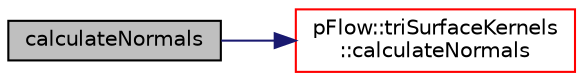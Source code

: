digraph "calculateNormals"
{
 // LATEX_PDF_SIZE
  edge [fontname="Helvetica",fontsize="10",labelfontname="Helvetica",labelfontsize="10"];
  node [fontname="Helvetica",fontsize="10",shape=record];
  rankdir="LR";
  Node1 [label="calculateNormals",height=0.2,width=0.4,color="black", fillcolor="grey75", style="filled", fontcolor="black",tooltip=" "];
  Node1 -> Node2 [color="midnightblue",fontsize="10",style="solid",fontname="Helvetica"];
  Node2 [label="pFlow::triSurfaceKernels\l::calculateNormals",height=0.2,width=0.4,color="red", fillcolor="white", style="filled",URL="$namespacepFlow_1_1triSurfaceKernels.html#aa3910ffec09789599f4e15d186a944cb",tooltip=" "];
}
